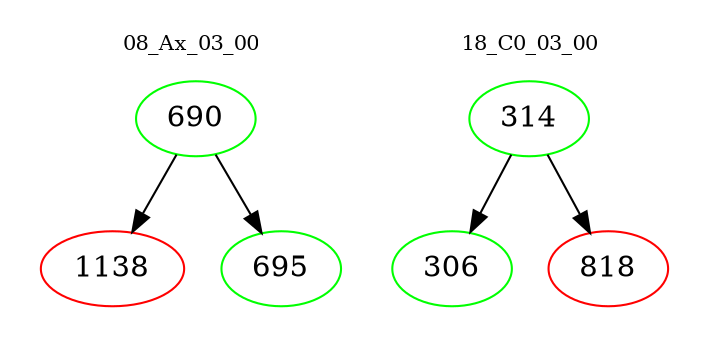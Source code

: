 digraph{
subgraph cluster_0 {
color = white
label = "08_Ax_03_00";
fontsize=10;
T0_690 [label="690", color="green"]
T0_690 -> T0_1138 [color="black"]
T0_1138 [label="1138", color="red"]
T0_690 -> T0_695 [color="black"]
T0_695 [label="695", color="green"]
}
subgraph cluster_1 {
color = white
label = "18_C0_03_00";
fontsize=10;
T1_314 [label="314", color="green"]
T1_314 -> T1_306 [color="black"]
T1_306 [label="306", color="green"]
T1_314 -> T1_818 [color="black"]
T1_818 [label="818", color="red"]
}
}
